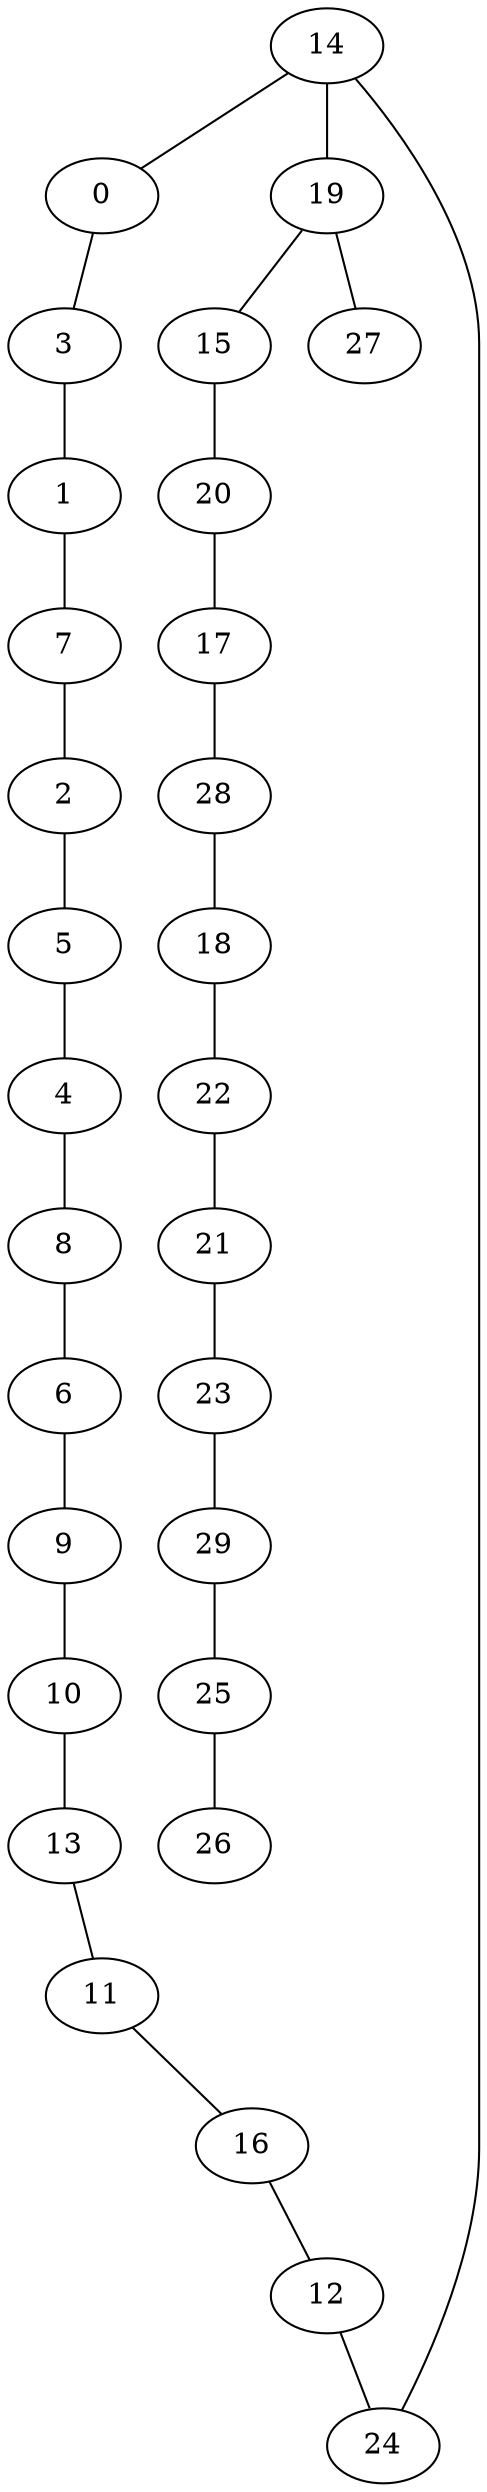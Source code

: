 graph X {
14 -- 0;
0 -- 3;
3 -- 1;
1 -- 7;
7 -- 2;
2 -- 5;
5 -- 4;
4 -- 8;
8 -- 6;
6 -- 9;
9 -- 10;
10 -- 13;
13 -- 11;
11 -- 16;
16 -- 12;
12 -- 24;
24 -- 14;
14 -- 19;
19 -- 15;
15 -- 20;
20 -- 17;
17 -- 28;
28 -- 18;
18 -- 22;
22 -- 21;
21 -- 23;
23 -- 29;
29 -- 25;
25 -- 26;
19 -- 27;
}
